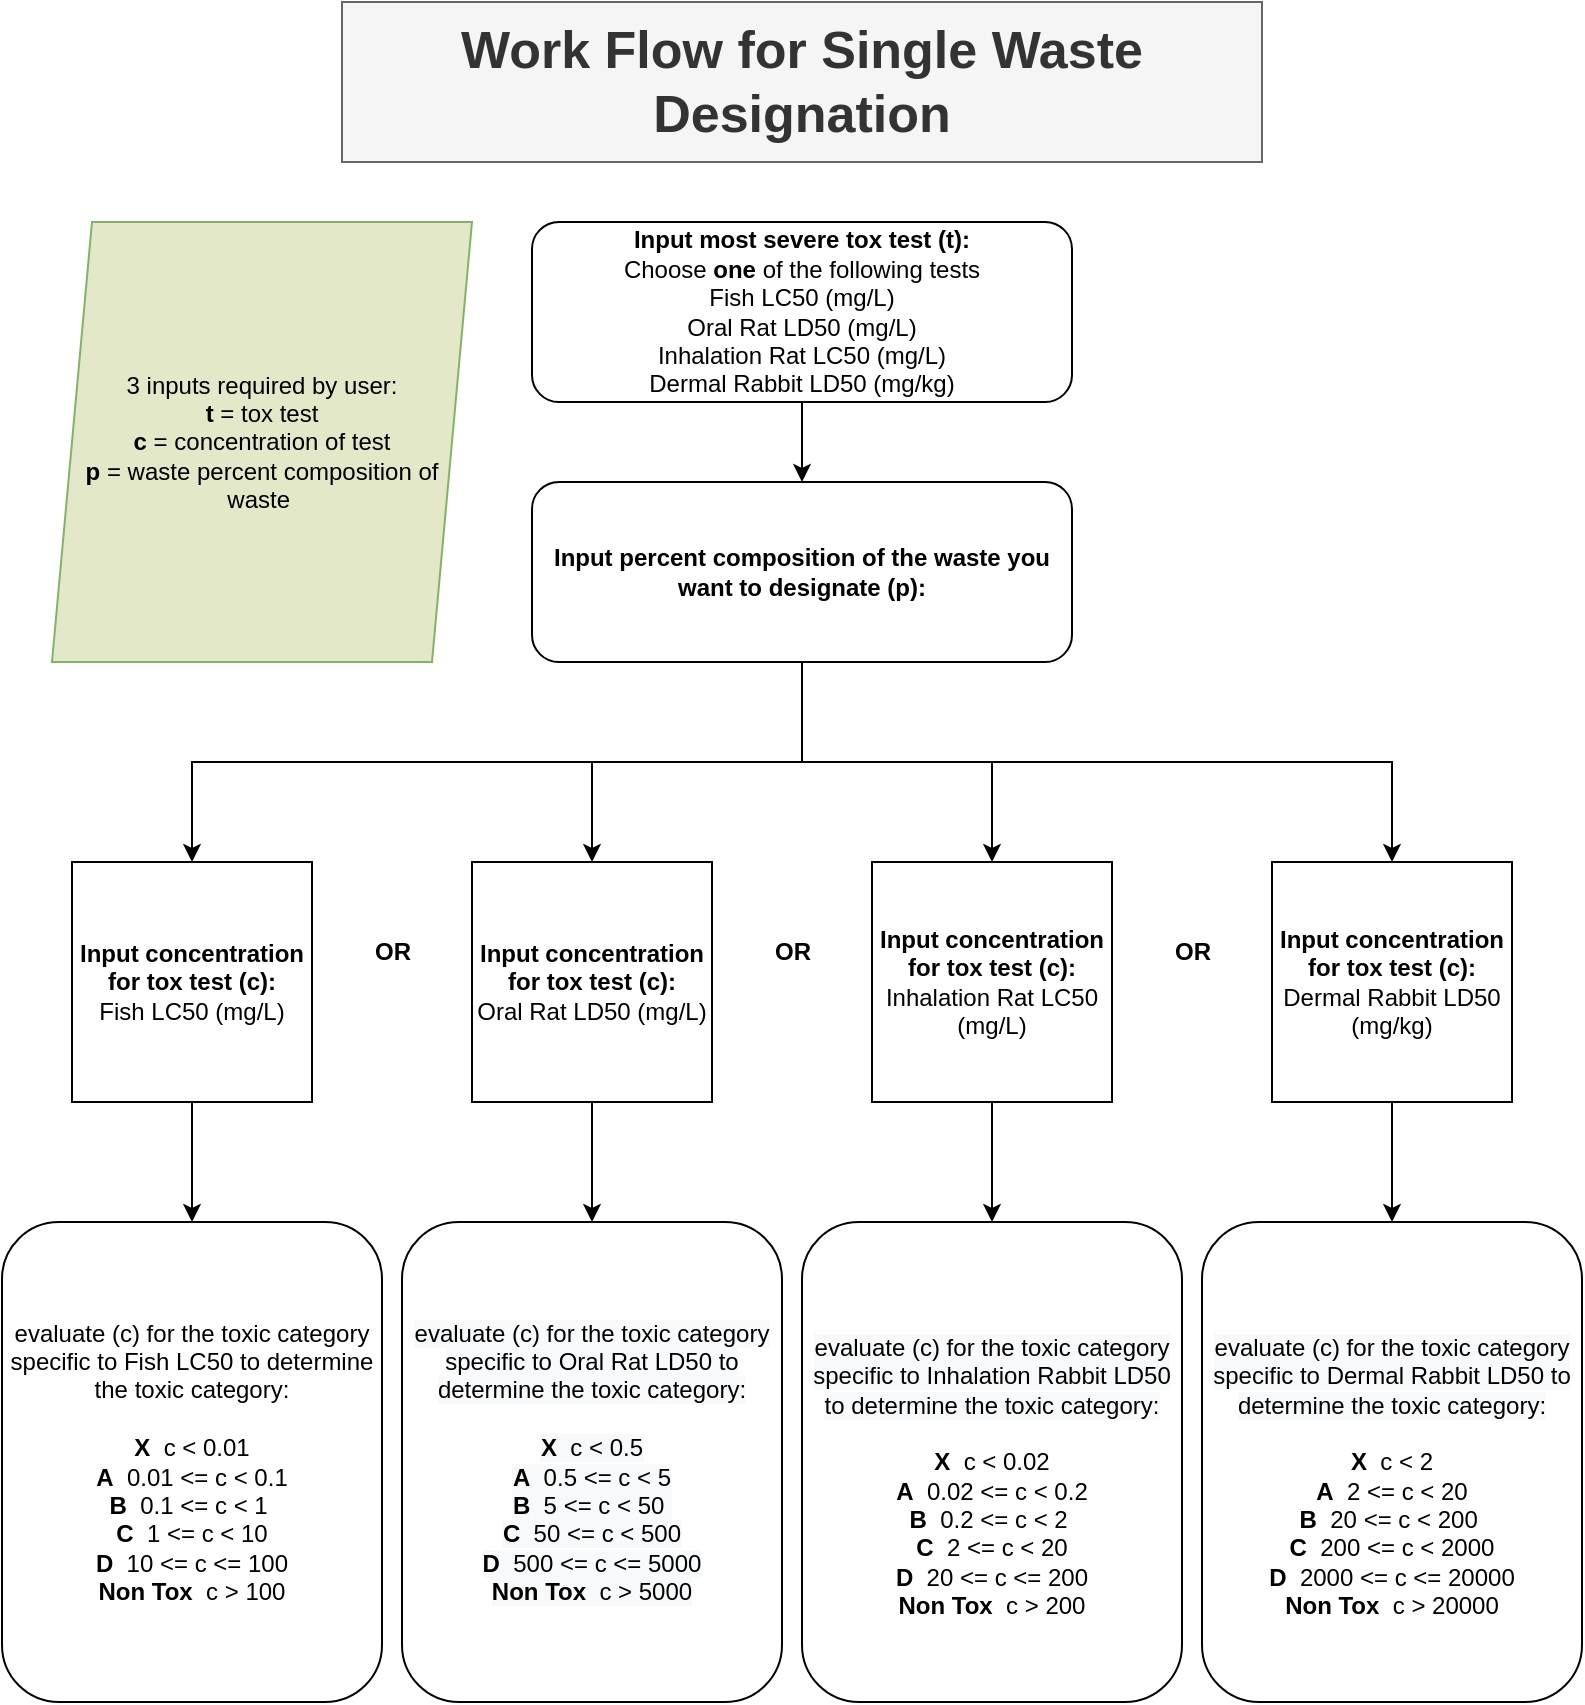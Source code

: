 <mxfile version="20.5.3" type="github">
  <diagram id="C5RBs43oDa-KdzZeNtuy" name="Page-1">
    <mxGraphModel dx="1722" dy="919" grid="1" gridSize="10" guides="1" tooltips="1" connect="1" arrows="1" fold="1" page="1" pageScale="1" pageWidth="827" pageHeight="1169" math="0" shadow="0">
      <root>
        <object label="" id="WIyWlLk6GJQsqaUBKTNV-0">
          <mxCell />
        </object>
        <mxCell id="WIyWlLk6GJQsqaUBKTNV-1" parent="WIyWlLk6GJQsqaUBKTNV-0" />
        <mxCell id="hisnNMxdgOu7HTBm7NUZ-10" style="edgeStyle=orthogonalEdgeStyle;rounded=0;orthogonalLoop=1;jettySize=auto;html=1;exitX=0.5;exitY=1;exitDx=0;exitDy=0;entryX=0.5;entryY=0;entryDx=0;entryDy=0;" parent="WIyWlLk6GJQsqaUBKTNV-1" source="WIyWlLk6GJQsqaUBKTNV-3" target="hisnNMxdgOu7HTBm7NUZ-1" edge="1">
          <mxGeometry relative="1" as="geometry" />
        </mxCell>
        <mxCell id="hisnNMxdgOu7HTBm7NUZ-11" style="edgeStyle=orthogonalEdgeStyle;rounded=0;orthogonalLoop=1;jettySize=auto;html=1;exitX=0.5;exitY=1;exitDx=0;exitDy=0;entryX=0.5;entryY=0;entryDx=0;entryDy=0;" parent="WIyWlLk6GJQsqaUBKTNV-1" source="WIyWlLk6GJQsqaUBKTNV-3" target="hisnNMxdgOu7HTBm7NUZ-6" edge="1">
          <mxGeometry relative="1" as="geometry" />
        </mxCell>
        <mxCell id="hisnNMxdgOu7HTBm7NUZ-12" style="edgeStyle=orthogonalEdgeStyle;rounded=0;orthogonalLoop=1;jettySize=auto;html=1;exitX=0.5;exitY=1;exitDx=0;exitDy=0;entryX=0.5;entryY=0;entryDx=0;entryDy=0;" parent="WIyWlLk6GJQsqaUBKTNV-1" source="WIyWlLk6GJQsqaUBKTNV-3" target="hisnNMxdgOu7HTBm7NUZ-7" edge="1">
          <mxGeometry relative="1" as="geometry" />
        </mxCell>
        <mxCell id="hisnNMxdgOu7HTBm7NUZ-13" style="edgeStyle=orthogonalEdgeStyle;rounded=0;orthogonalLoop=1;jettySize=auto;html=1;exitX=0.5;exitY=1;exitDx=0;exitDy=0;entryX=0.5;entryY=0;entryDx=0;entryDy=0;" parent="WIyWlLk6GJQsqaUBKTNV-1" source="WIyWlLk6GJQsqaUBKTNV-3" target="hisnNMxdgOu7HTBm7NUZ-9" edge="1">
          <mxGeometry relative="1" as="geometry" />
        </mxCell>
        <mxCell id="WIyWlLk6GJQsqaUBKTNV-3" value="&lt;b&gt;Input percent composition&amp;nbsp;of the waste you want to designate (p):&lt;/b&gt;" style="rounded=1;whiteSpace=wrap;html=1;fontSize=12;glass=0;strokeWidth=1;shadow=0;" parent="WIyWlLk6GJQsqaUBKTNV-1" vertex="1">
          <mxGeometry x="270" y="290" width="270" height="90" as="geometry" />
        </mxCell>
        <mxCell id="hisnNMxdgOu7HTBm7NUZ-19" style="edgeStyle=orthogonalEdgeStyle;rounded=0;orthogonalLoop=1;jettySize=auto;html=1;exitX=0.5;exitY=1;exitDx=0;exitDy=0;entryX=0.5;entryY=0;entryDx=0;entryDy=0;" parent="WIyWlLk6GJQsqaUBKTNV-1" source="hisnNMxdgOu7HTBm7NUZ-1" target="hisnNMxdgOu7HTBm7NUZ-14" edge="1">
          <mxGeometry relative="1" as="geometry" />
        </mxCell>
        <mxCell id="hisnNMxdgOu7HTBm7NUZ-1" value="&lt;b&gt;Input concentration for tox test (c):&lt;/b&gt;&lt;br&gt;Fish LC50 (mg/L)" style="whiteSpace=wrap;html=1;aspect=fixed;" parent="WIyWlLk6GJQsqaUBKTNV-1" vertex="1">
          <mxGeometry x="40" y="480" width="120" height="120" as="geometry" />
        </mxCell>
        <mxCell id="hisnNMxdgOu7HTBm7NUZ-20" style="edgeStyle=orthogonalEdgeStyle;rounded=0;orthogonalLoop=1;jettySize=auto;html=1;exitX=0.5;exitY=1;exitDx=0;exitDy=0;entryX=0.5;entryY=0;entryDx=0;entryDy=0;" parent="WIyWlLk6GJQsqaUBKTNV-1" source="hisnNMxdgOu7HTBm7NUZ-6" target="hisnNMxdgOu7HTBm7NUZ-15" edge="1">
          <mxGeometry relative="1" as="geometry" />
        </mxCell>
        <mxCell id="hisnNMxdgOu7HTBm7NUZ-6" value="&lt;b&gt;Input concentration for tox test (c):&lt;/b&gt;&lt;br&gt;Oral Rat LD50 (mg/L)" style="whiteSpace=wrap;html=1;aspect=fixed;" parent="WIyWlLk6GJQsqaUBKTNV-1" vertex="1">
          <mxGeometry x="240" y="480" width="120" height="120" as="geometry" />
        </mxCell>
        <mxCell id="hisnNMxdgOu7HTBm7NUZ-21" value="" style="edgeStyle=orthogonalEdgeStyle;rounded=0;orthogonalLoop=1;jettySize=auto;html=1;" parent="WIyWlLk6GJQsqaUBKTNV-1" source="hisnNMxdgOu7HTBm7NUZ-7" target="hisnNMxdgOu7HTBm7NUZ-16" edge="1">
          <mxGeometry relative="1" as="geometry" />
        </mxCell>
        <mxCell id="hisnNMxdgOu7HTBm7NUZ-7" value="&lt;b&gt;Input concentration for tox test (c):&lt;/b&gt;&lt;br&gt;Inhalation Rat LC50 (mg/L)" style="whiteSpace=wrap;html=1;aspect=fixed;" parent="WIyWlLk6GJQsqaUBKTNV-1" vertex="1">
          <mxGeometry x="440" y="480" width="120" height="120" as="geometry" />
        </mxCell>
        <mxCell id="hisnNMxdgOu7HTBm7NUZ-22" style="edgeStyle=orthogonalEdgeStyle;rounded=0;orthogonalLoop=1;jettySize=auto;html=1;exitX=0.5;exitY=1;exitDx=0;exitDy=0;entryX=0.5;entryY=0;entryDx=0;entryDy=0;" parent="WIyWlLk6GJQsqaUBKTNV-1" source="hisnNMxdgOu7HTBm7NUZ-9" target="hisnNMxdgOu7HTBm7NUZ-17" edge="1">
          <mxGeometry relative="1" as="geometry" />
        </mxCell>
        <mxCell id="hisnNMxdgOu7HTBm7NUZ-9" value="&lt;b&gt;Input concentration for tox test (c):&lt;/b&gt;&lt;br&gt;Dermal Rabbit LD50 (mg/kg)" style="whiteSpace=wrap;html=1;aspect=fixed;" parent="WIyWlLk6GJQsqaUBKTNV-1" vertex="1">
          <mxGeometry x="640" y="480" width="120" height="120" as="geometry" />
        </mxCell>
        <mxCell id="hisnNMxdgOu7HTBm7NUZ-14" value="evaluate (c) for the toxic category specific to Fish LC50 to determine the toxic category:&lt;br&gt;&lt;br&gt;&lt;b&gt;X&lt;/b&gt;&amp;nbsp; c &amp;lt; 0.01&lt;br&gt;&lt;b&gt;A&lt;/b&gt;&amp;nbsp; 0.01 &amp;lt;= c &amp;lt; 0.1&lt;br&gt;&lt;b&gt;B&lt;/b&gt;&amp;nbsp; 0.1 &amp;lt;= c &amp;lt; 1&amp;nbsp;&lt;br&gt;&lt;b&gt;C&lt;/b&gt;&amp;nbsp; 1 &amp;lt;= c &amp;lt; 10&lt;br&gt;&lt;b&gt;D&lt;/b&gt;&amp;nbsp; 10 &amp;lt;= c &amp;lt;= 100&lt;br&gt;&lt;b&gt;Non Tox&amp;nbsp; &lt;/b&gt;c &amp;gt; 100" style="rounded=1;whiteSpace=wrap;html=1;" parent="WIyWlLk6GJQsqaUBKTNV-1" vertex="1">
          <mxGeometry x="5" y="660" width="190" height="240" as="geometry" />
        </mxCell>
        <mxCell id="hisnNMxdgOu7HTBm7NUZ-15" value="&lt;span style=&quot;color: rgb(0, 0, 0); font-family: Helvetica; font-size: 12px; font-style: normal; font-variant-ligatures: normal; font-variant-caps: normal; font-weight: 400; letter-spacing: normal; orphans: 2; text-align: center; text-indent: 0px; text-transform: none; widows: 2; word-spacing: 0px; -webkit-text-stroke-width: 0px; background-color: rgb(248, 249, 250); text-decoration-thickness: initial; text-decoration-style: initial; text-decoration-color: initial; float: none; display: inline !important;&quot;&gt;evaluate (c) for the toxic category specific to Oral Rat LD50 to determine the toxic category:&lt;br&gt;&lt;br&gt;&lt;b&gt;X&lt;/b&gt;&amp;nbsp; c &amp;lt; 0.5&lt;br&gt;&lt;b&gt;A&lt;/b&gt;&amp;nbsp; 0.5 &amp;lt;= c &amp;lt; 5&lt;br&gt;&lt;b&gt;B&lt;/b&gt;&amp;nbsp; 5 &amp;lt;= c &amp;lt; 50&amp;nbsp;&lt;br&gt;&lt;b&gt;C&lt;/b&gt;&amp;nbsp; 50 &amp;lt;= c &amp;lt; 500&lt;br&gt;&lt;b&gt;D&lt;/b&gt;&amp;nbsp; 500 &amp;lt;= c &amp;lt;= 5000&lt;br&gt;&lt;b&gt;Non Tox&amp;nbsp;&amp;nbsp;&lt;/b&gt;c &amp;gt; 5000&lt;br&gt;&lt;/span&gt;" style="rounded=1;whiteSpace=wrap;html=1;" parent="WIyWlLk6GJQsqaUBKTNV-1" vertex="1">
          <mxGeometry x="205" y="660" width="190" height="240" as="geometry" />
        </mxCell>
        <mxCell id="hisnNMxdgOu7HTBm7NUZ-16" value="&lt;br&gt;&lt;span style=&quot;color: rgb(0, 0, 0); font-family: Helvetica; font-size: 12px; font-style: normal; font-variant-ligatures: normal; font-variant-caps: normal; font-weight: 400; letter-spacing: normal; orphans: 2; text-align: center; text-indent: 0px; text-transform: none; widows: 2; word-spacing: 0px; -webkit-text-stroke-width: 0px; background-color: rgb(248, 249, 250); text-decoration-thickness: initial; text-decoration-style: initial; text-decoration-color: initial; float: none; display: inline !important;&quot;&gt;evaluate (c) for the toxic category specific to Inhalation Rabbit LD50 to determine the toxic category:&lt;br&gt;&lt;/span&gt;&lt;br&gt;&lt;b&gt;X&lt;/b&gt;&amp;nbsp; c &amp;lt; 0.02&lt;br&gt;&lt;b&gt;A&lt;/b&gt;&amp;nbsp; 0.02 &amp;lt;= c &amp;lt; 0.2&lt;br&gt;&lt;b&gt;B&lt;/b&gt;&amp;nbsp; 0.2 &amp;lt;= c &amp;lt; 2&amp;nbsp;&lt;br&gt;&lt;b&gt;C&lt;/b&gt;&amp;nbsp; 2 &amp;lt;= c &amp;lt; 20&lt;br&gt;&lt;b&gt;D&lt;/b&gt;&amp;nbsp; 20 &amp;lt;= c &amp;lt;= 200&lt;br&gt;&lt;b&gt;Non Tox&amp;nbsp;&amp;nbsp;&lt;/b&gt;c &amp;gt; 200" style="rounded=1;whiteSpace=wrap;html=1;" parent="WIyWlLk6GJQsqaUBKTNV-1" vertex="1">
          <mxGeometry x="405" y="660" width="190" height="240" as="geometry" />
        </mxCell>
        <mxCell id="hisnNMxdgOu7HTBm7NUZ-17" value="&lt;br&gt;&lt;span style=&quot;color: rgb(0, 0, 0); font-family: Helvetica; font-size: 12px; font-style: normal; font-variant-ligatures: normal; font-variant-caps: normal; font-weight: 400; letter-spacing: normal; orphans: 2; text-align: center; text-indent: 0px; text-transform: none; widows: 2; word-spacing: 0px; -webkit-text-stroke-width: 0px; background-color: rgb(248, 249, 250); text-decoration-thickness: initial; text-decoration-style: initial; text-decoration-color: initial; float: none; display: inline !important;&quot;&gt;evaluate (c) for the toxic category specific to Dermal Rabbit LD50 to determine the toxic category:&lt;br&gt;&lt;/span&gt;&lt;br&gt;&lt;b&gt;X&lt;/b&gt;&amp;nbsp; c &amp;lt; 2&lt;br&gt;&lt;b&gt;A&lt;/b&gt;&amp;nbsp; 2 &amp;lt;= c &amp;lt; 20&lt;br&gt;&lt;b&gt;B&lt;/b&gt;&amp;nbsp; 20 &amp;lt;= c &amp;lt; 200&amp;nbsp;&lt;br&gt;&lt;b&gt;C&lt;/b&gt;&amp;nbsp; 200 &amp;lt;= c &amp;lt; 2000&lt;br&gt;&lt;b&gt;D&lt;/b&gt;&amp;nbsp; 2000 &amp;lt;= c &amp;lt;= 20000&lt;br&gt;&lt;b&gt;Non Tox&amp;nbsp;&amp;nbsp;&lt;/b&gt;c &amp;gt; 20000" style="rounded=1;whiteSpace=wrap;html=1;" parent="WIyWlLk6GJQsqaUBKTNV-1" vertex="1">
          <mxGeometry x="605" y="660" width="190" height="240" as="geometry" />
        </mxCell>
        <mxCell id="hisnNMxdgOu7HTBm7NUZ-24" value="3 inputs required by user:&lt;br&gt;&lt;b&gt;t &lt;/b&gt;= tox test&lt;br&gt;&lt;b&gt;c &lt;/b&gt;= concentration of test&lt;br&gt;&lt;b&gt;p &lt;/b&gt;= waste percent composition of waste&amp;nbsp;" style="shape=parallelogram;perimeter=parallelogramPerimeter;whiteSpace=wrap;html=1;fixedSize=1;fillColor=#E2E8C8;strokeColor=#82b366;" parent="WIyWlLk6GJQsqaUBKTNV-1" vertex="1">
          <mxGeometry x="30" y="160" width="210" height="220" as="geometry" />
        </mxCell>
        <mxCell id="hisnNMxdgOu7HTBm7NUZ-31" style="edgeStyle=orthogonalEdgeStyle;rounded=0;orthogonalLoop=1;jettySize=auto;html=1;exitX=0.5;exitY=1;exitDx=0;exitDy=0;entryX=0.5;entryY=0;entryDx=0;entryDy=0;" parent="WIyWlLk6GJQsqaUBKTNV-1" source="hisnNMxdgOu7HTBm7NUZ-28" target="WIyWlLk6GJQsqaUBKTNV-3" edge="1">
          <mxGeometry relative="1" as="geometry" />
        </mxCell>
        <mxCell id="hisnNMxdgOu7HTBm7NUZ-28" value="&lt;b&gt;Input most severe tox test (t):&lt;/b&gt;&lt;br&gt;Choose &lt;b&gt;one &lt;/b&gt;of the following tests&lt;br&gt;Fish LC50 (mg/L)&lt;br&gt;Oral Rat LD50 (mg/L)&lt;br&gt;Inhalation Rat LC50 (mg/L)&lt;br&gt;Dermal Rabbit LD50 (mg/kg)" style="rounded=1;whiteSpace=wrap;html=1;fontSize=12;glass=0;strokeWidth=1;shadow=0;" parent="WIyWlLk6GJQsqaUBKTNV-1" vertex="1">
          <mxGeometry x="270" y="160" width="270" height="90" as="geometry" />
        </mxCell>
        <mxCell id="hisnNMxdgOu7HTBm7NUZ-36" value="OR" style="text;html=1;align=center;verticalAlign=middle;resizable=0;points=[];autosize=1;strokeColor=none;fillColor=none;fontStyle=1" parent="WIyWlLk6GJQsqaUBKTNV-1" vertex="1">
          <mxGeometry x="580" y="510" width="40" height="30" as="geometry" />
        </mxCell>
        <mxCell id="KfqGl5C0O2Rxw6Uisgew-1" value="&lt;font size=&quot;1&quot; style=&quot;&quot;&gt;&lt;b style=&quot;font-size: 26px;&quot;&gt;Work Flow for Single Waste Designation&lt;/b&gt;&lt;/font&gt;" style="rounded=0;whiteSpace=wrap;html=1;fillColor=#f5f5f5;fontColor=#333333;strokeColor=#666666;" vertex="1" parent="WIyWlLk6GJQsqaUBKTNV-1">
          <mxGeometry x="175" y="50" width="460" height="80" as="geometry" />
        </mxCell>
        <mxCell id="KfqGl5C0O2Rxw6Uisgew-2" value="OR" style="text;html=1;align=center;verticalAlign=middle;resizable=0;points=[];autosize=1;strokeColor=none;fillColor=none;fontStyle=1" vertex="1" parent="WIyWlLk6GJQsqaUBKTNV-1">
          <mxGeometry x="380" y="510" width="40" height="30" as="geometry" />
        </mxCell>
        <mxCell id="KfqGl5C0O2Rxw6Uisgew-3" value="OR" style="text;html=1;align=center;verticalAlign=middle;resizable=0;points=[];autosize=1;strokeColor=none;fillColor=none;fontStyle=1" vertex="1" parent="WIyWlLk6GJQsqaUBKTNV-1">
          <mxGeometry x="180" y="510" width="40" height="30" as="geometry" />
        </mxCell>
      </root>
    </mxGraphModel>
  </diagram>
</mxfile>
